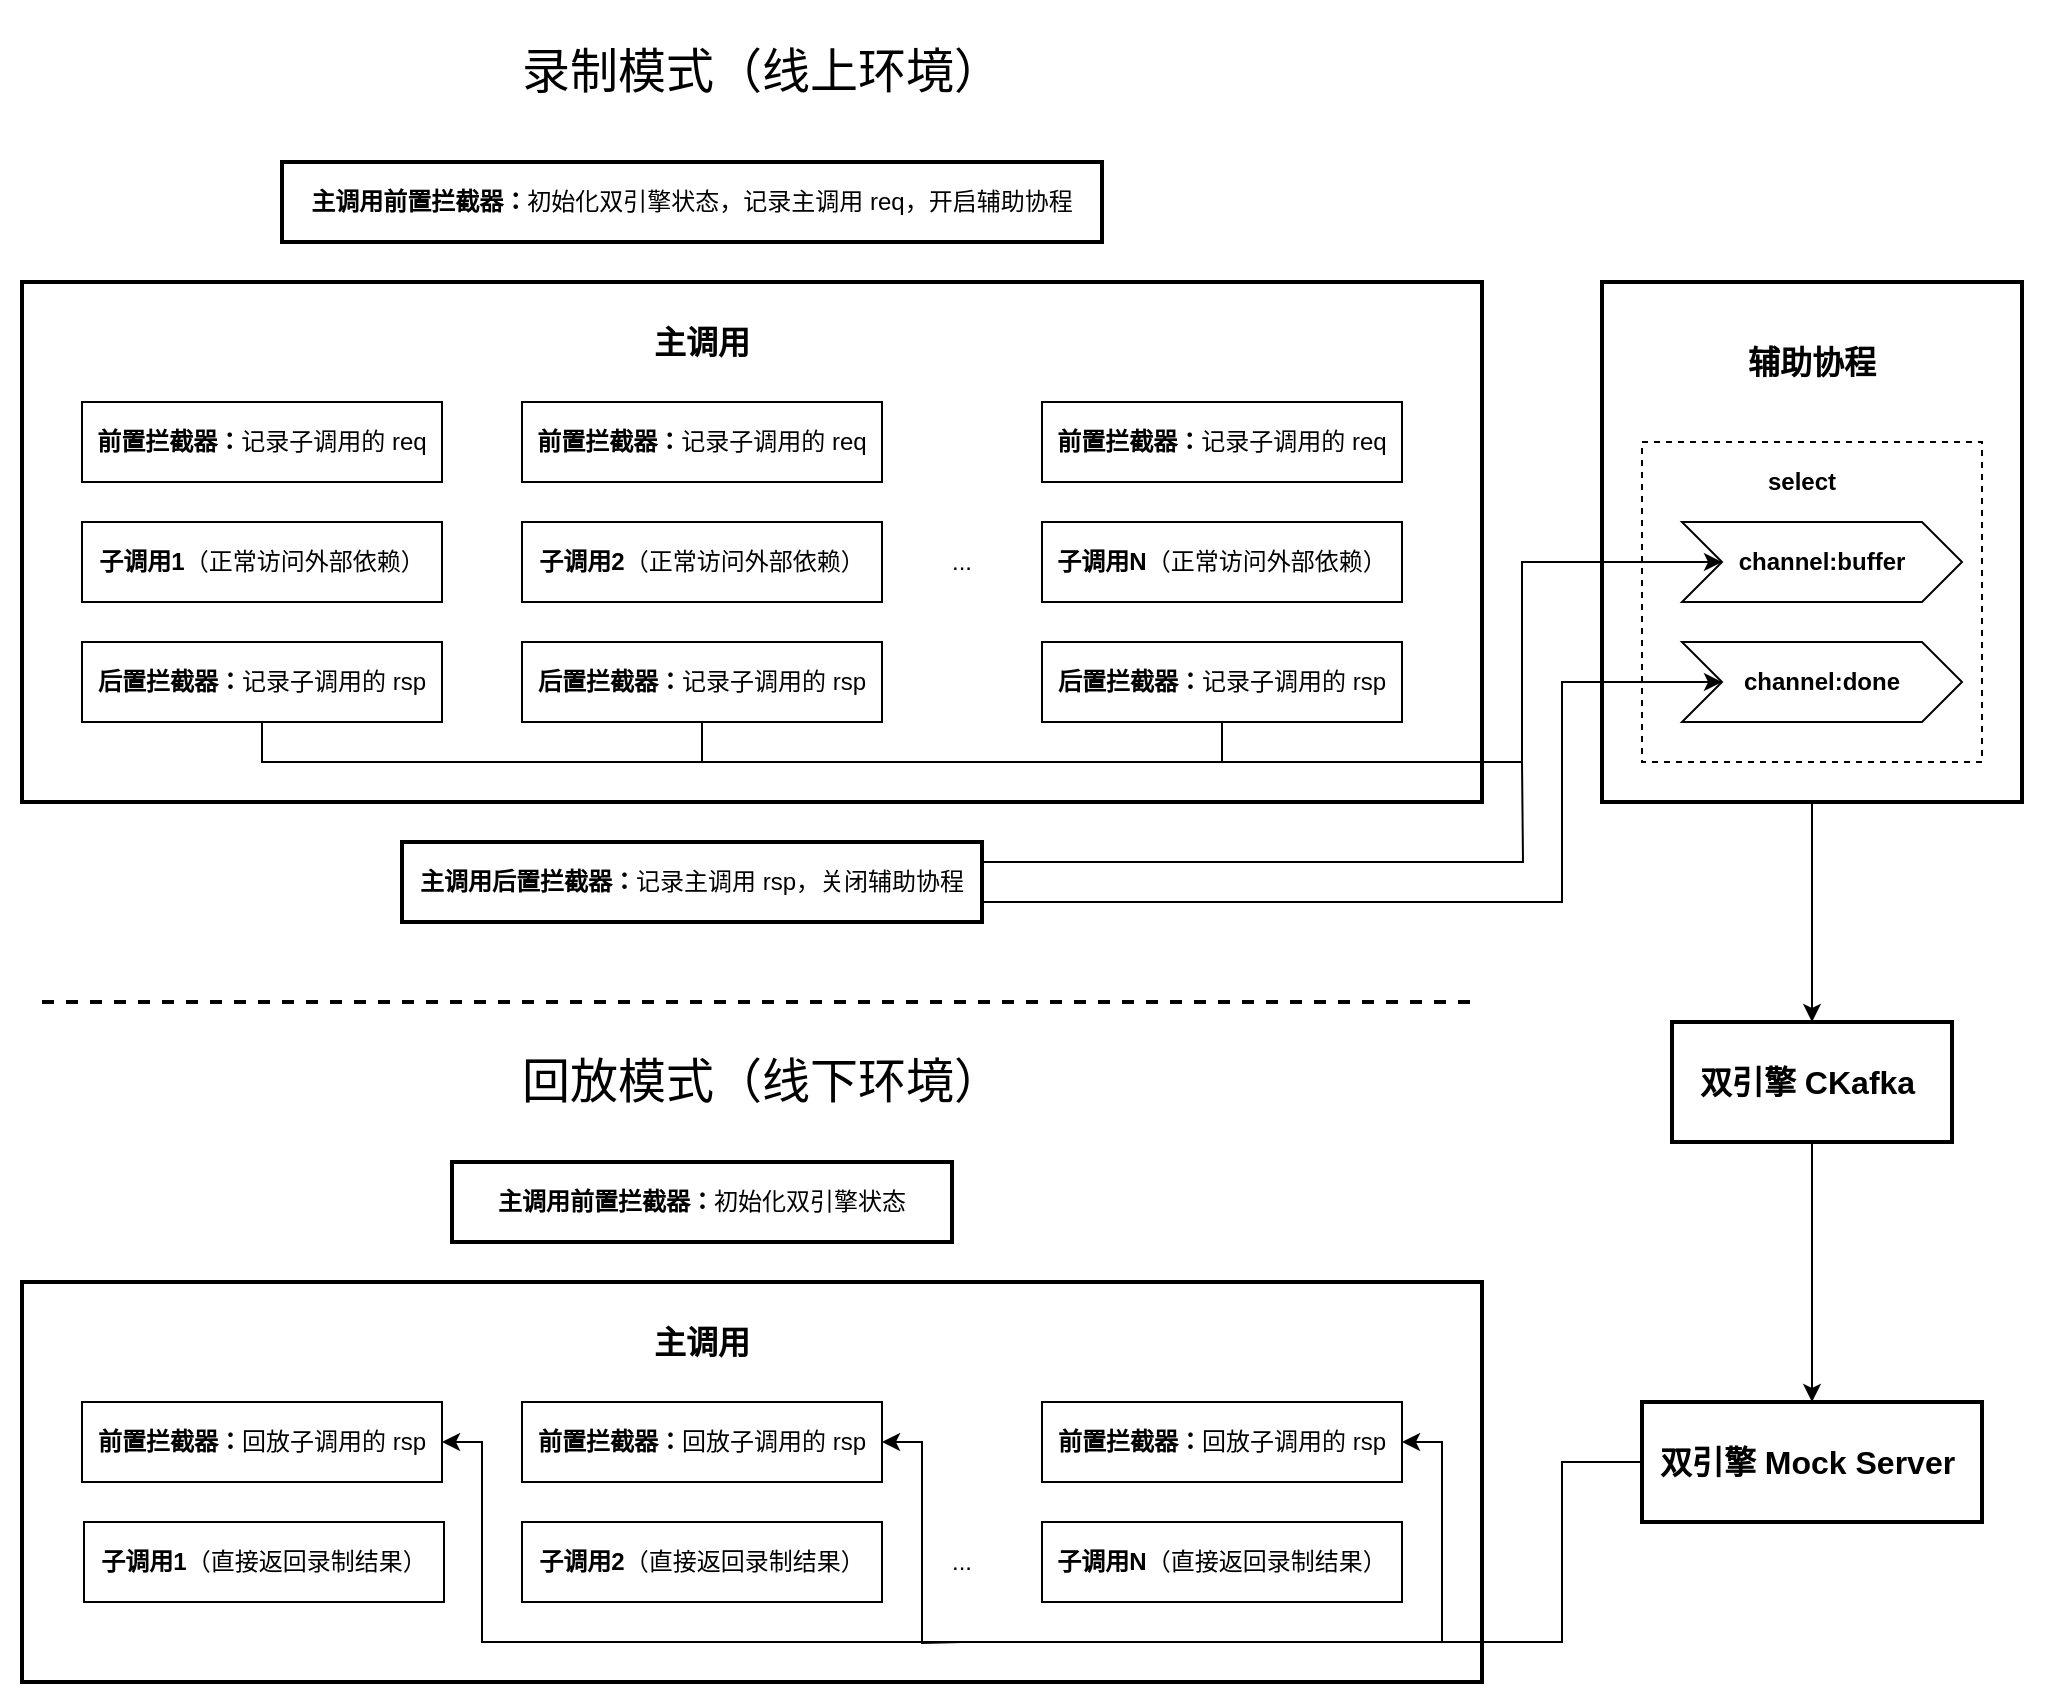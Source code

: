 <mxfile version="13.5.5" type="github">
  <diagram id="o2KsHawBitME4J8v7YTa" name="Page-1">
    <mxGraphModel dx="1298" dy="833" grid="1" gridSize="10" guides="1" tooltips="1" connect="1" arrows="1" fold="1" page="1" pageScale="1" pageWidth="1169" pageHeight="827" math="0" shadow="0">
      <root>
        <mxCell id="0" />
        <mxCell id="1" parent="0" />
        <mxCell id="v-f_laDZAkHmF94WgQyW-74" value="" style="rounded=0;whiteSpace=wrap;html=1;strokeColor=#FFFFFF;" parent="1" vertex="1">
          <mxGeometry y="40" width="1020" height="850" as="geometry" />
        </mxCell>
        <mxCell id="v-f_laDZAkHmF94WgQyW-48" value="" style="rounded=0;whiteSpace=wrap;html=1;strokeWidth=2;" parent="1" vertex="1">
          <mxGeometry x="10" y="680" width="730" height="200" as="geometry" />
        </mxCell>
        <mxCell id="v-f_laDZAkHmF94WgQyW-46" style="edgeStyle=orthogonalEdgeStyle;rounded=0;orthogonalLoop=1;jettySize=auto;html=1;exitX=0.5;exitY=1;exitDx=0;exitDy=0;entryX=0.5;entryY=0;entryDx=0;entryDy=0;endArrow=classic;endFill=1;" parent="1" source="v-f_laDZAkHmF94WgQyW-35" target="v-f_laDZAkHmF94WgQyW-43" edge="1">
          <mxGeometry relative="1" as="geometry" />
        </mxCell>
        <mxCell id="v-f_laDZAkHmF94WgQyW-35" value="" style="rounded=0;whiteSpace=wrap;html=1;strokeWidth=2;" parent="1" vertex="1">
          <mxGeometry x="800" y="180" width="210" height="260" as="geometry" />
        </mxCell>
        <mxCell id="v-f_laDZAkHmF94WgQyW-33" value="" style="rounded=0;whiteSpace=wrap;html=1;strokeWidth=2;" parent="1" vertex="1">
          <mxGeometry x="10" y="180" width="730" height="260" as="geometry" />
        </mxCell>
        <mxCell id="v-f_laDZAkHmF94WgQyW-29" value="" style="rounded=0;whiteSpace=wrap;html=1;dashed=1;" parent="1" vertex="1">
          <mxGeometry x="820" y="260" width="170" height="160" as="geometry" />
        </mxCell>
        <mxCell id="v-f_laDZAkHmF94WgQyW-7" value="&lt;b&gt;前置拦截器：&lt;/b&gt;记录子调用的 req" style="rounded=0;whiteSpace=wrap;html=1;" parent="1" vertex="1">
          <mxGeometry x="40" y="240" width="180" height="40" as="geometry" />
        </mxCell>
        <mxCell id="v-f_laDZAkHmF94WgQyW-24" style="edgeStyle=orthogonalEdgeStyle;rounded=0;orthogonalLoop=1;jettySize=auto;html=1;exitX=0.5;exitY=1;exitDx=0;exitDy=0;entryX=0;entryY=0.5;entryDx=0;entryDy=0;" parent="1" source="v-f_laDZAkHmF94WgQyW-8" target="v-f_laDZAkHmF94WgQyW-21" edge="1">
          <mxGeometry relative="1" as="geometry">
            <Array as="points">
              <mxPoint x="130" y="420" />
              <mxPoint x="760" y="420" />
              <mxPoint x="760" y="320" />
            </Array>
          </mxGeometry>
        </mxCell>
        <mxCell id="v-f_laDZAkHmF94WgQyW-8" value="&lt;b&gt;后置拦截器：&lt;/b&gt;记录子调用的 rsp" style="rounded=0;whiteSpace=wrap;html=1;" parent="1" vertex="1">
          <mxGeometry x="40" y="360" width="180" height="40" as="geometry" />
        </mxCell>
        <mxCell id="v-f_laDZAkHmF94WgQyW-9" value="&lt;b&gt;子调用1&lt;/b&gt;（正常访问外部依赖）" style="rounded=0;whiteSpace=wrap;html=1;" parent="1" vertex="1">
          <mxGeometry x="40" y="300" width="180" height="40" as="geometry" />
        </mxCell>
        <mxCell id="v-f_laDZAkHmF94WgQyW-11" value="&lt;b&gt;前置拦截器：&lt;/b&gt;记录子调用的 req" style="rounded=0;whiteSpace=wrap;html=1;" parent="1" vertex="1">
          <mxGeometry x="260" y="240" width="180" height="40" as="geometry" />
        </mxCell>
        <mxCell id="v-f_laDZAkHmF94WgQyW-25" style="edgeStyle=orthogonalEdgeStyle;rounded=0;orthogonalLoop=1;jettySize=auto;html=1;exitX=0.5;exitY=1;exitDx=0;exitDy=0;endArrow=none;endFill=0;" parent="1" source="v-f_laDZAkHmF94WgQyW-12" edge="1">
          <mxGeometry relative="1" as="geometry">
            <mxPoint x="350" y="420" as="targetPoint" />
          </mxGeometry>
        </mxCell>
        <mxCell id="v-f_laDZAkHmF94WgQyW-12" value="&lt;b&gt;后置拦截器：&lt;/b&gt;记录子调用的 rsp" style="rounded=0;whiteSpace=wrap;html=1;" parent="1" vertex="1">
          <mxGeometry x="260" y="360" width="180" height="40" as="geometry" />
        </mxCell>
        <mxCell id="v-f_laDZAkHmF94WgQyW-13" value="&lt;b&gt;子调用2&lt;/b&gt;（正常访问外部依赖）" style="rounded=0;whiteSpace=wrap;html=1;" parent="1" vertex="1">
          <mxGeometry x="260" y="300" width="180" height="40" as="geometry" />
        </mxCell>
        <mxCell id="v-f_laDZAkHmF94WgQyW-14" value="&lt;b&gt;前置拦截器：&lt;/b&gt;记录子调用的 req" style="rounded=0;whiteSpace=wrap;html=1;" parent="1" vertex="1">
          <mxGeometry x="520" y="240" width="180" height="40" as="geometry" />
        </mxCell>
        <mxCell id="v-f_laDZAkHmF94WgQyW-26" style="edgeStyle=orthogonalEdgeStyle;rounded=0;orthogonalLoop=1;jettySize=auto;html=1;exitX=0.5;exitY=1;exitDx=0;exitDy=0;endArrow=none;endFill=0;" parent="1" source="v-f_laDZAkHmF94WgQyW-15" edge="1">
          <mxGeometry relative="1" as="geometry">
            <mxPoint x="610" y="420" as="targetPoint" />
          </mxGeometry>
        </mxCell>
        <mxCell id="v-f_laDZAkHmF94WgQyW-15" value="&lt;b&gt;后置拦截器：&lt;/b&gt;记录子调用的 rsp" style="rounded=0;whiteSpace=wrap;html=1;" parent="1" vertex="1">
          <mxGeometry x="520" y="360" width="180" height="40" as="geometry" />
        </mxCell>
        <mxCell id="v-f_laDZAkHmF94WgQyW-16" value="&lt;b&gt;子调用N&lt;/b&gt;（正常访问外部依赖）" style="rounded=0;whiteSpace=wrap;html=1;" parent="1" vertex="1">
          <mxGeometry x="520" y="300" width="180" height="40" as="geometry" />
        </mxCell>
        <mxCell id="v-f_laDZAkHmF94WgQyW-18" value="..." style="text;html=1;strokeColor=none;fillColor=none;align=center;verticalAlign=middle;whiteSpace=wrap;rounded=0;" parent="1" vertex="1">
          <mxGeometry x="460" y="310" width="40" height="20" as="geometry" />
        </mxCell>
        <mxCell id="v-f_laDZAkHmF94WgQyW-21" value="&lt;b&gt;channel:buffer&lt;/b&gt;" style="shape=step;perimeter=stepPerimeter;whiteSpace=wrap;html=1;fixedSize=1;" parent="1" vertex="1">
          <mxGeometry x="840" y="300" width="140" height="40" as="geometry" />
        </mxCell>
        <mxCell id="v-f_laDZAkHmF94WgQyW-22" value="&lt;b&gt;channel:done&lt;/b&gt;" style="shape=step;perimeter=stepPerimeter;whiteSpace=wrap;html=1;fixedSize=1;" parent="1" vertex="1">
          <mxGeometry x="840" y="360" width="140" height="40" as="geometry" />
        </mxCell>
        <mxCell id="v-f_laDZAkHmF94WgQyW-27" value="&lt;b&gt;select&lt;/b&gt;" style="text;html=1;strokeColor=none;fillColor=none;align=center;verticalAlign=middle;whiteSpace=wrap;rounded=0;" parent="1" vertex="1">
          <mxGeometry x="880" y="270" width="40" height="20" as="geometry" />
        </mxCell>
        <mxCell id="v-f_laDZAkHmF94WgQyW-30" value="&lt;font size=&quot;3&quot;&gt;&lt;b&gt;辅助协程&lt;/b&gt;&lt;/font&gt;" style="text;html=1;strokeColor=none;fillColor=none;align=center;verticalAlign=middle;whiteSpace=wrap;rounded=0;dashed=1;" parent="1" vertex="1">
          <mxGeometry x="845" y="210" width="120" height="20" as="geometry" />
        </mxCell>
        <mxCell id="v-f_laDZAkHmF94WgQyW-36" value="&lt;font style=&quot;font-size: 16px&quot;&gt;&lt;b&gt;主调用&lt;/b&gt;&lt;/font&gt;" style="text;html=1;strokeColor=none;fillColor=none;align=center;verticalAlign=middle;whiteSpace=wrap;rounded=0;" parent="1" vertex="1">
          <mxGeometry x="320" y="200" width="60" height="20" as="geometry" />
        </mxCell>
        <mxCell id="v-f_laDZAkHmF94WgQyW-38" style="edgeStyle=orthogonalEdgeStyle;rounded=0;orthogonalLoop=1;jettySize=auto;html=1;exitX=1;exitY=0.25;exitDx=0;exitDy=0;endArrow=none;endFill=0;" parent="1" source="v-f_laDZAkHmF94WgQyW-37" edge="1">
          <mxGeometry relative="1" as="geometry">
            <mxPoint x="760" y="420" as="targetPoint" />
          </mxGeometry>
        </mxCell>
        <mxCell id="v-f_laDZAkHmF94WgQyW-39" style="edgeStyle=orthogonalEdgeStyle;rounded=0;orthogonalLoop=1;jettySize=auto;html=1;exitX=1;exitY=0.75;exitDx=0;exitDy=0;entryX=0;entryY=0.5;entryDx=0;entryDy=0;" parent="1" source="v-f_laDZAkHmF94WgQyW-37" target="v-f_laDZAkHmF94WgQyW-22" edge="1">
          <mxGeometry relative="1" as="geometry">
            <Array as="points">
              <mxPoint x="780" y="490" />
              <mxPoint x="780" y="380" />
            </Array>
          </mxGeometry>
        </mxCell>
        <mxCell id="v-f_laDZAkHmF94WgQyW-37" value="&lt;b&gt;主调用后置拦截器：&lt;/b&gt;记录主调用 rsp，关闭辅助协程" style="rounded=0;whiteSpace=wrap;html=1;strokeWidth=2;" parent="1" vertex="1">
          <mxGeometry x="200" y="460" width="290" height="40" as="geometry" />
        </mxCell>
        <mxCell id="v-f_laDZAkHmF94WgQyW-40" value="&lt;b&gt;主调用前置拦截器：&lt;/b&gt;初始化双引擎状态，记录主调用 req，开启辅助协程" style="rounded=0;whiteSpace=wrap;html=1;strokeWidth=2;" parent="1" vertex="1">
          <mxGeometry x="140" y="120" width="410" height="40" as="geometry" />
        </mxCell>
        <mxCell id="v-f_laDZAkHmF94WgQyW-42" value="&lt;font style=&quot;font-size: 24px&quot;&gt;录制模式（线上环境）&lt;/font&gt;" style="text;html=1;strokeColor=none;fillColor=none;align=center;verticalAlign=middle;whiteSpace=wrap;rounded=0;" parent="1" vertex="1">
          <mxGeometry x="240" y="60" width="280" height="30" as="geometry" />
        </mxCell>
        <mxCell id="v-f_laDZAkHmF94WgQyW-47" style="edgeStyle=orthogonalEdgeStyle;rounded=0;orthogonalLoop=1;jettySize=auto;html=1;exitX=0.5;exitY=1;exitDx=0;exitDy=0;entryX=0.5;entryY=0;entryDx=0;entryDy=0;endArrow=classic;endFill=1;" parent="1" source="v-f_laDZAkHmF94WgQyW-43" target="v-f_laDZAkHmF94WgQyW-45" edge="1">
          <mxGeometry relative="1" as="geometry" />
        </mxCell>
        <mxCell id="v-f_laDZAkHmF94WgQyW-43" value="&lt;font style=&quot;font-size: 16px&quot;&gt;&lt;b&gt;双引擎 CKafka&amp;nbsp;&lt;/b&gt;&lt;/font&gt;" style="rounded=0;whiteSpace=wrap;html=1;strokeWidth=2;" parent="1" vertex="1">
          <mxGeometry x="835" y="550" width="140" height="60" as="geometry" />
        </mxCell>
        <mxCell id="v-f_laDZAkHmF94WgQyW-66" style="edgeStyle=orthogonalEdgeStyle;rounded=0;orthogonalLoop=1;jettySize=auto;html=1;exitX=0;exitY=0.5;exitDx=0;exitDy=0;entryX=1;entryY=0.5;entryDx=0;entryDy=0;endArrow=classic;endFill=1;" parent="1" source="v-f_laDZAkHmF94WgQyW-45" target="v-f_laDZAkHmF94WgQyW-49" edge="1">
          <mxGeometry relative="1" as="geometry">
            <Array as="points">
              <mxPoint x="780" y="770" />
              <mxPoint x="780" y="860" />
              <mxPoint x="240" y="860" />
              <mxPoint x="240" y="760" />
            </Array>
          </mxGeometry>
        </mxCell>
        <mxCell id="v-f_laDZAkHmF94WgQyW-45" value="&lt;font style=&quot;font-size: 16px&quot;&gt;&lt;b&gt;双引擎 Mock Server&amp;nbsp;&lt;/b&gt;&lt;/font&gt;" style="rounded=0;whiteSpace=wrap;html=1;strokeWidth=2;" parent="1" vertex="1">
          <mxGeometry x="820" y="740" width="170" height="60" as="geometry" />
        </mxCell>
        <mxCell id="v-f_laDZAkHmF94WgQyW-49" value="&lt;b&gt;前置拦截器：&lt;/b&gt;回放子调用的 rsp" style="rounded=0;whiteSpace=wrap;html=1;" parent="1" vertex="1">
          <mxGeometry x="40" y="740" width="180" height="40" as="geometry" />
        </mxCell>
        <mxCell id="v-f_laDZAkHmF94WgQyW-51" value="&lt;b&gt;子调用1&lt;/b&gt;（直接返回录制结果）" style="rounded=0;whiteSpace=wrap;html=1;" parent="1" vertex="1">
          <mxGeometry x="41" y="800" width="180" height="40" as="geometry" />
        </mxCell>
        <mxCell id="v-f_laDZAkHmF94WgQyW-52" value="&lt;b&gt;前置拦截器：&lt;/b&gt;回放子调用的 rsp" style="rounded=0;whiteSpace=wrap;html=1;" parent="1" vertex="1">
          <mxGeometry x="260" y="740" width="180" height="40" as="geometry" />
        </mxCell>
        <mxCell id="v-f_laDZAkHmF94WgQyW-55" value="&lt;b&gt;子调用2&lt;/b&gt;（直接返回录制结果）" style="rounded=0;whiteSpace=wrap;html=1;" parent="1" vertex="1">
          <mxGeometry x="260" y="800" width="180" height="40" as="geometry" />
        </mxCell>
        <mxCell id="v-f_laDZAkHmF94WgQyW-70" style="edgeStyle=orthogonalEdgeStyle;rounded=0;orthogonalLoop=1;jettySize=auto;html=1;entryX=1;entryY=0.5;entryDx=0;entryDy=0;endArrow=classic;endFill=1;" parent="1" target="v-f_laDZAkHmF94WgQyW-52" edge="1">
          <mxGeometry relative="1" as="geometry">
            <mxPoint x="480" y="860" as="sourcePoint" />
          </mxGeometry>
        </mxCell>
        <mxCell id="v-f_laDZAkHmF94WgQyW-56" value="&lt;b&gt;前置拦截器：&lt;/b&gt;回放子调用的 rsp" style="rounded=0;whiteSpace=wrap;html=1;" parent="1" vertex="1">
          <mxGeometry x="520" y="740" width="180" height="40" as="geometry" />
        </mxCell>
        <mxCell id="v-f_laDZAkHmF94WgQyW-59" value="&lt;b&gt;子调用N&lt;/b&gt;（直接返回录制结果）" style="rounded=0;whiteSpace=wrap;html=1;" parent="1" vertex="1">
          <mxGeometry x="520" y="800" width="180" height="40" as="geometry" />
        </mxCell>
        <mxCell id="v-f_laDZAkHmF94WgQyW-60" value="..." style="text;html=1;strokeColor=none;fillColor=none;align=center;verticalAlign=middle;whiteSpace=wrap;rounded=0;" parent="1" vertex="1">
          <mxGeometry x="460" y="810" width="40" height="20" as="geometry" />
        </mxCell>
        <mxCell id="v-f_laDZAkHmF94WgQyW-61" value="&lt;font style=&quot;font-size: 16px&quot;&gt;&lt;b&gt;主调用&lt;/b&gt;&lt;/font&gt;" style="text;html=1;strokeColor=none;fillColor=none;align=center;verticalAlign=middle;whiteSpace=wrap;rounded=0;" parent="1" vertex="1">
          <mxGeometry x="320" y="700" width="60" height="20" as="geometry" />
        </mxCell>
        <mxCell id="v-f_laDZAkHmF94WgQyW-62" value="&lt;font style=&quot;font-size: 24px&quot;&gt;回放模式（线下环境）&lt;/font&gt;" style="text;html=1;strokeColor=none;fillColor=none;align=center;verticalAlign=middle;whiteSpace=wrap;rounded=0;" parent="1" vertex="1">
          <mxGeometry x="240" y="565" width="280" height="30" as="geometry" />
        </mxCell>
        <mxCell id="v-f_laDZAkHmF94WgQyW-63" value="" style="endArrow=none;dashed=1;html=1;strokeWidth=2;" parent="1" edge="1">
          <mxGeometry width="50" height="50" relative="1" as="geometry">
            <mxPoint x="20" y="540" as="sourcePoint" />
            <mxPoint x="740" y="540" as="targetPoint" />
          </mxGeometry>
        </mxCell>
        <mxCell id="v-f_laDZAkHmF94WgQyW-64" value="&lt;b&gt;主调用前置拦截器：&lt;/b&gt;初始化双引擎状态" style="rounded=0;whiteSpace=wrap;html=1;strokeWidth=2;" parent="1" vertex="1">
          <mxGeometry x="225" y="620" width="250" height="40" as="geometry" />
        </mxCell>
        <mxCell id="v-f_laDZAkHmF94WgQyW-72" style="edgeStyle=orthogonalEdgeStyle;rounded=0;orthogonalLoop=1;jettySize=auto;html=1;entryX=1;entryY=0.5;entryDx=0;entryDy=0;endArrow=classic;endFill=1;" parent="1" target="v-f_laDZAkHmF94WgQyW-56" edge="1">
          <mxGeometry relative="1" as="geometry">
            <mxPoint x="760" y="860" as="sourcePoint" />
            <mxPoint x="720" y="760" as="targetPoint" />
            <Array as="points">
              <mxPoint x="720" y="860" />
              <mxPoint x="720" y="760" />
            </Array>
          </mxGeometry>
        </mxCell>
      </root>
    </mxGraphModel>
  </diagram>
</mxfile>
